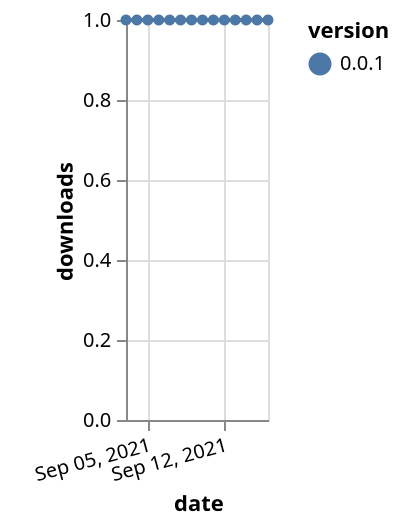 {"$schema": "https://vega.github.io/schema/vega-lite/v5.json", "description": "A simple bar chart with embedded data.", "data": {"values": [{"date": "2021-09-03", "total": 215, "delta": 1, "version": "0.0.1"}, {"date": "2021-09-04", "total": 216, "delta": 1, "version": "0.0.1"}, {"date": "2021-09-05", "total": 217, "delta": 1, "version": "0.0.1"}, {"date": "2021-09-06", "total": 218, "delta": 1, "version": "0.0.1"}, {"date": "2021-09-07", "total": 219, "delta": 1, "version": "0.0.1"}, {"date": "2021-09-08", "total": 220, "delta": 1, "version": "0.0.1"}, {"date": "2021-09-09", "total": 221, "delta": 1, "version": "0.0.1"}, {"date": "2021-09-10", "total": 222, "delta": 1, "version": "0.0.1"}, {"date": "2021-09-11", "total": 223, "delta": 1, "version": "0.0.1"}, {"date": "2021-09-12", "total": 224, "delta": 1, "version": "0.0.1"}, {"date": "2021-09-13", "total": 225, "delta": 1, "version": "0.0.1"}, {"date": "2021-09-14", "total": 226, "delta": 1, "version": "0.0.1"}, {"date": "2021-09-15", "total": 227, "delta": 1, "version": "0.0.1"}, {"date": "2021-09-16", "total": 228, "delta": 1, "version": "0.0.1"}]}, "width": "container", "mark": {"type": "line", "point": {"filled": true}}, "encoding": {"x": {"field": "date", "type": "temporal", "timeUnit": "yearmonthdate", "title": "date", "axis": {"labelAngle": -15}}, "y": {"field": "delta", "type": "quantitative", "title": "downloads"}, "color": {"field": "version", "type": "nominal"}, "tooltip": {"field": "delta"}}}